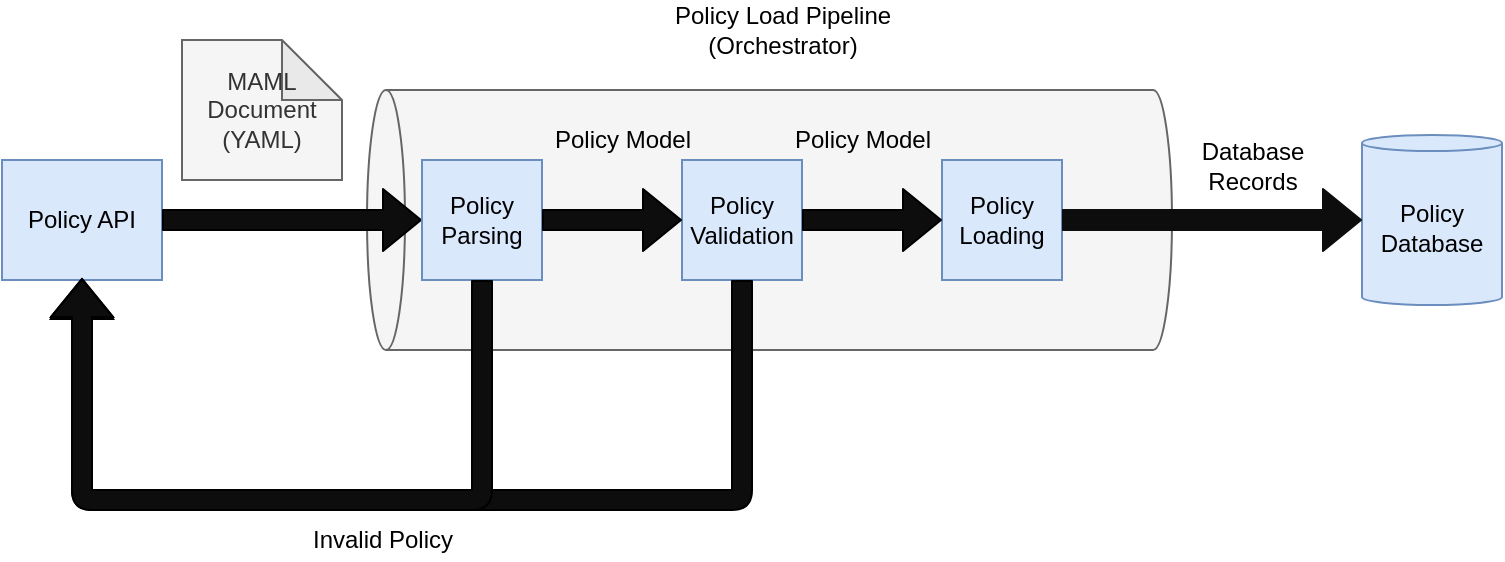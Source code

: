 <mxfile version="14.5.1" type="device" pages="2"><diagram id="bjcEDGzgxx7JPO4utDGD" name="Policy Load Pipeline"><mxGraphModel dx="946" dy="680" grid="1" gridSize="10" guides="1" tooltips="1" connect="1" arrows="1" fold="1" page="1" pageScale="1" pageWidth="850" pageHeight="1100" math="0" shadow="0"><root><mxCell id="0"/><mxCell id="1" parent="0"/><mxCell id="-QID8m4T6B8oSPpvAluY-1" value="" style="shape=cylinder3;whiteSpace=wrap;html=1;boundedLbl=1;backgroundOutline=1;size=9.5;rotation=-90;fillColor=#f5f5f5;strokeColor=#666666;fontColor=#333333;" vertex="1" parent="1"><mxGeometry x="378.75" y="98.75" width="130" height="402.5" as="geometry"/></mxCell><mxCell id="-QID8m4T6B8oSPpvAluY-2" value="Policy API" style="rounded=0;whiteSpace=wrap;html=1;fillColor=#dae8fc;strokeColor=#6c8ebf;" vertex="1" parent="1"><mxGeometry x="60" y="270" width="80" height="60" as="geometry"/></mxCell><mxCell id="-QID8m4T6B8oSPpvAluY-4" value="" style="shape=flexArrow;endArrow=classic;html=1;exitX=1;exitY=0.5;exitDx=0;exitDy=0;entryX=0;entryY=0.5;entryDx=0;entryDy=0;fillColor=#0D0D0D;" edge="1" parent="1" source="-QID8m4T6B8oSPpvAluY-2" target="-QID8m4T6B8oSPpvAluY-6"><mxGeometry width="50" height="50" relative="1" as="geometry"><mxPoint x="400" y="370" as="sourcePoint"/><mxPoint x="230" y="299" as="targetPoint"/></mxGeometry></mxCell><mxCell id="-QID8m4T6B8oSPpvAluY-5" value="MAML&lt;br&gt;Document&lt;br&gt;(YAML)" style="shape=note;whiteSpace=wrap;html=1;backgroundOutline=1;darkOpacity=0.05;fillColor=#f5f5f5;strokeColor=#666666;fontColor=#333333;" vertex="1" parent="1"><mxGeometry x="150" y="210" width="80" height="70" as="geometry"/></mxCell><mxCell id="-QID8m4T6B8oSPpvAluY-6" value="Policy Parsing" style="rounded=0;whiteSpace=wrap;html=1;fillColor=#dae8fc;strokeColor=#6c8ebf;" vertex="1" parent="1"><mxGeometry x="270" y="270" width="60" height="60" as="geometry"/></mxCell><mxCell id="-QID8m4T6B8oSPpvAluY-7" value="Policy Validation" style="rounded=0;whiteSpace=wrap;html=1;fillColor=#dae8fc;strokeColor=#6c8ebf;" vertex="1" parent="1"><mxGeometry x="400" y="270" width="60" height="60" as="geometry"/></mxCell><mxCell id="-QID8m4T6B8oSPpvAluY-9" value="Policy&lt;br&gt;Loading" style="rounded=0;whiteSpace=wrap;html=1;fillColor=#dae8fc;strokeColor=#6c8ebf;" vertex="1" parent="1"><mxGeometry x="530" y="270" width="60" height="60" as="geometry"/></mxCell><mxCell id="-QID8m4T6B8oSPpvAluY-10" value="Policy Database" style="shape=cylinder3;whiteSpace=wrap;html=1;boundedLbl=1;backgroundOutline=1;size=4;fillColor=#dae8fc;strokeColor=#6c8ebf;" vertex="1" parent="1"><mxGeometry x="740" y="257.5" width="70" height="85" as="geometry"/></mxCell><mxCell id="-QID8m4T6B8oSPpvAluY-12" value="" style="shape=flexArrow;endArrow=classic;html=1;exitX=1;exitY=0.5;exitDx=0;exitDy=0;entryX=0;entryY=0.5;entryDx=0;entryDy=0;fillColor=#0D0D0D;" edge="1" parent="1" source="-QID8m4T6B8oSPpvAluY-6" target="-QID8m4T6B8oSPpvAluY-7"><mxGeometry width="50" height="50" relative="1" as="geometry"><mxPoint x="150" y="310" as="sourcePoint"/><mxPoint x="280" y="310" as="targetPoint"/></mxGeometry></mxCell><mxCell id="-QID8m4T6B8oSPpvAluY-13" value="" style="shape=flexArrow;endArrow=classic;html=1;exitX=1;exitY=0.5;exitDx=0;exitDy=0;entryX=0;entryY=0.5;entryDx=0;entryDy=0;fillColor=#0D0D0D;" edge="1" parent="1" source="-QID8m4T6B8oSPpvAluY-7" target="-QID8m4T6B8oSPpvAluY-9"><mxGeometry width="50" height="50" relative="1" as="geometry"><mxPoint x="340" y="310" as="sourcePoint"/><mxPoint x="410" y="310" as="targetPoint"/></mxGeometry></mxCell><mxCell id="-QID8m4T6B8oSPpvAluY-14" value="" style="shape=flexArrow;endArrow=classic;html=1;exitX=1;exitY=0.5;exitDx=0;exitDy=0;entryX=0;entryY=0.5;entryDx=0;entryDy=0;entryPerimeter=0;strokeColor=#0D0D0D;fillColor=#0D0D0D;" edge="1" parent="1" source="-QID8m4T6B8oSPpvAluY-9" target="-QID8m4T6B8oSPpvAluY-10"><mxGeometry width="50" height="50" relative="1" as="geometry"><mxPoint x="350" y="320" as="sourcePoint"/><mxPoint x="420" y="320" as="targetPoint"/></mxGeometry></mxCell><mxCell id="-QID8m4T6B8oSPpvAluY-15" value="" style="shape=flexArrow;endArrow=classic;html=1;exitX=0.5;exitY=1;exitDx=0;exitDy=0;entryX=0.5;entryY=1;entryDx=0;entryDy=0;fillColor=#0D0D0D;" edge="1" parent="1" source="-QID8m4T6B8oSPpvAluY-7" target="-QID8m4T6B8oSPpvAluY-2"><mxGeometry width="50" height="50" relative="1" as="geometry"><mxPoint x="470" y="310" as="sourcePoint"/><mxPoint x="540" y="310" as="targetPoint"/><Array as="points"><mxPoint x="430" y="440"/><mxPoint x="100" y="440"/></Array></mxGeometry></mxCell><mxCell id="-QID8m4T6B8oSPpvAluY-17" value="" style="shape=flexArrow;endArrow=classic;html=1;fillColor=#0D0D0D;exitX=0.5;exitY=1;exitDx=0;exitDy=0;" edge="1" parent="1" source="-QID8m4T6B8oSPpvAluY-6"><mxGeometry width="50" height="50" relative="1" as="geometry"><mxPoint x="440" y="340" as="sourcePoint"/><mxPoint x="100" y="329" as="targetPoint"/><Array as="points"><mxPoint x="300" y="440"/><mxPoint x="100" y="440"/></Array></mxGeometry></mxCell><mxCell id="-QID8m4T6B8oSPpvAluY-18" value="Invalid Policy" style="text;html=1;align=center;verticalAlign=middle;resizable=0;points=[];autosize=1;" vertex="1" parent="1"><mxGeometry x="205" y="450" width="90" height="20" as="geometry"/></mxCell><mxCell id="-QID8m4T6B8oSPpvAluY-19" value="Policy Model" style="text;html=1;align=center;verticalAlign=middle;resizable=0;points=[];autosize=1;" vertex="1" parent="1"><mxGeometry x="330" y="250" width="80" height="20" as="geometry"/></mxCell><mxCell id="-QID8m4T6B8oSPpvAluY-20" value="Policy Model" style="text;html=1;align=center;verticalAlign=middle;resizable=0;points=[];autosize=1;" vertex="1" parent="1"><mxGeometry x="450" y="250" width="80" height="20" as="geometry"/></mxCell><mxCell id="-QID8m4T6B8oSPpvAluY-21" value="Database &lt;br&gt;Records" style="text;html=1;align=center;verticalAlign=middle;resizable=0;points=[];autosize=1;" vertex="1" parent="1"><mxGeometry x="650" y="257.5" width="70" height="30" as="geometry"/></mxCell><mxCell id="-QID8m4T6B8oSPpvAluY-22" value="Policy Load Pipeline&lt;br&gt;(Orchestrator)" style="text;html=1;align=center;verticalAlign=middle;resizable=0;points=[];autosize=1;" vertex="1" parent="1"><mxGeometry x="390" y="190" width="120" height="30" as="geometry"/></mxCell></root></mxGraphModel></diagram><diagram name="policy_load_controllers" id="wKwttYpDRgZqg__n8oDt"><mxGraphModel dx="946" dy="680" grid="1" gridSize="10" guides="1" tooltips="1" connect="1" arrows="1" fold="1" page="1" pageScale="1" pageWidth="850" pageHeight="1100" math="0" shadow="0"><root><mxCell id="0s9DgZ4fs7EAQEo9P84f-0"/><mxCell id="0s9DgZ4fs7EAQEo9P84f-1" parent="0s9DgZ4fs7EAQEo9P84f-0"/><mxCell id="0s9DgZ4fs7EAQEo9P84f-2" value="" style="shape=cylinder3;whiteSpace=wrap;html=1;boundedLbl=1;backgroundOutline=1;size=9.5;rotation=-90;fillColor=#f5f5f5;strokeColor=#666666;fontColor=#333333;" vertex="1" parent="0s9DgZ4fs7EAQEo9P84f-1"><mxGeometry x="371.78" y="158.96" width="140.37" height="626.42" as="geometry"/></mxCell><mxCell id="0s9DgZ4fs7EAQEo9P84f-4" value="" style="shape=flexArrow;endArrow=classic;html=1;entryX=0;entryY=0.5;entryDx=0;entryDy=0;fillColor=#0D0D0D;" edge="1" parent="0s9DgZ4fs7EAQEo9P84f-1" target="0s9DgZ4fs7EAQEo9P84f-6"><mxGeometry width="50" height="50" relative="1" as="geometry"><mxPoint x="40" y="470" as="sourcePoint"/><mxPoint x="230" y="299" as="targetPoint"/></mxGeometry></mxCell><mxCell id="0s9DgZ4fs7EAQEo9P84f-5" value="MAML&lt;br&gt;Document&lt;br&gt;(YAML)" style="shape=note;whiteSpace=wrap;html=1;backgroundOutline=1;darkOpacity=0.05;fillColor=#f5f5f5;strokeColor=#666666;fontColor=#333333;" vertex="1" parent="0s9DgZ4fs7EAQEo9P84f-1"><mxGeometry x="40" y="380" width="80" height="70" as="geometry"/></mxCell><mxCell id="0s9DgZ4fs7EAQEo9P84f-6" value="Policy Parsing" style="rounded=0;whiteSpace=wrap;html=1;fillColor=#dae8fc;strokeColor=#6c8ebf;" vertex="1" parent="0s9DgZ4fs7EAQEo9P84f-1"><mxGeometry x="170" y="440" width="60" height="60" as="geometry"/></mxCell><mxCell id="0s9DgZ4fs7EAQEo9P84f-12" value="" style="shape=flexArrow;endArrow=classic;html=1;strokeColor=#0D0D0D;fillColor=#0D0D0D;exitX=0.5;exitY=1;exitDx=0;exitDy=0;" edge="1" parent="0s9DgZ4fs7EAQEo9P84f-1" source="0s9DgZ4fs7EAQEo9P84f-28"><mxGeometry width="50" height="50" relative="1" as="geometry"><mxPoint x="650" y="460" as="sourcePoint"/><mxPoint x="580" y="640" as="targetPoint"/></mxGeometry></mxCell><mxCell id="0s9DgZ4fs7EAQEo9P84f-16" value="Policy&lt;br&gt;Model" style="text;html=1;align=center;verticalAlign=middle;resizable=0;points=[];autosize=1;" vertex="1" parent="0s9DgZ4fs7EAQEo9P84f-1"><mxGeometry x="230" y="420" width="50" height="30" as="geometry"/></mxCell><mxCell id="0s9DgZ4fs7EAQEo9P84f-18" value="Database &lt;br&gt;Records" style="text;html=1;align=center;verticalAlign=middle;resizable=0;points=[];autosize=1;" vertex="1" parent="0s9DgZ4fs7EAQEo9P84f-1"><mxGeometry x="500" y="550" width="70" height="30" as="geometry"/></mxCell><mxCell id="0s9DgZ4fs7EAQEo9P84f-19" value="Policy Load Pipeline&lt;br&gt;(Orchestrator)" style="text;html=1;align=center;verticalAlign=middle;resizable=0;points=[];autosize=1;fontStyle=1" vertex="1" parent="0s9DgZ4fs7EAQEo9P84f-1"><mxGeometry x="342.34" y="350" width="130" height="30" as="geometry"/></mxCell><mxCell id="0s9DgZ4fs7EAQEo9P84f-20" value="&lt;b&gt;Pre-validation&lt;/b&gt;" style="rounded=0;whiteSpace=wrap;html=1;verticalAlign=top;fillColor=#647687;strokeColor=#314354;fontColor=#ffffff;" vertex="1" parent="0s9DgZ4fs7EAQEo9P84f-1"><mxGeometry x="290" y="422.59" width="100" height="96.25" as="geometry"/></mxCell><mxCell id="0s9DgZ4fs7EAQEo9P84f-21" value="&lt;b&gt;Validation&lt;/b&gt;" style="rounded=0;whiteSpace=wrap;html=1;verticalAlign=top;fillColor=#647687;strokeColor=#314354;fontColor=#ffffff;" vertex="1" parent="0s9DgZ4fs7EAQEo9P84f-1"><mxGeometry x="420" y="420" width="100" height="100" as="geometry"/></mxCell><mxCell id="0s9DgZ4fs7EAQEo9P84f-22" value="&lt;b&gt;Post-load&lt;/b&gt;" style="rounded=0;whiteSpace=wrap;html=1;verticalAlign=top;fillColor=#647687;strokeColor=#314354;fontColor=#ffffff;" vertex="1" parent="0s9DgZ4fs7EAQEo9P84f-1"><mxGeometry x="640" y="420.72" width="100" height="100" as="geometry"/></mxCell><mxCell id="0s9DgZ4fs7EAQEo9P84f-24" value="" style="shape=flexArrow;endArrow=classic;html=1;exitX=1;exitY=0.5;exitDx=0;exitDy=0;entryX=0;entryY=0.5;entryDx=0;entryDy=0;fillColor=#0D0D0D;" edge="1" parent="0s9DgZ4fs7EAQEo9P84f-1" source="0s9DgZ4fs7EAQEo9P84f-6" target="0s9DgZ4fs7EAQEo9P84f-20"><mxGeometry width="50" height="50" relative="1" as="geometry"><mxPoint x="470" y="310" as="sourcePoint"/><mxPoint x="540" y="310" as="targetPoint"/></mxGeometry></mxCell><mxCell id="0s9DgZ4fs7EAQEo9P84f-25" value="" style="shape=flexArrow;endArrow=classic;html=1;exitX=1;exitY=0.5;exitDx=0;exitDy=0;fillColor=#0D0D0D;" edge="1" parent="0s9DgZ4fs7EAQEo9P84f-1" source="0s9DgZ4fs7EAQEo9P84f-20" target="0s9DgZ4fs7EAQEo9P84f-21"><mxGeometry width="50" height="50" relative="1" as="geometry"><mxPoint x="480" y="320" as="sourcePoint"/><mxPoint x="550" y="320" as="targetPoint"/></mxGeometry></mxCell><mxCell id="0s9DgZ4fs7EAQEo9P84f-26" value="" style="shape=flexArrow;endArrow=classic;html=1;exitX=1;exitY=0.5;exitDx=0;exitDy=0;entryX=0;entryY=0.5;entryDx=0;entryDy=0;fillColor=#0D0D0D;" edge="1" parent="0s9DgZ4fs7EAQEo9P84f-1" source="0s9DgZ4fs7EAQEo9P84f-21" target="0s9DgZ4fs7EAQEo9P84f-28"><mxGeometry width="50" height="50" relative="1" as="geometry"><mxPoint x="490" y="330" as="sourcePoint"/><mxPoint x="560" y="330" as="targetPoint"/></mxGeometry></mxCell><mxCell id="0s9DgZ4fs7EAQEo9P84f-28" value="Policy&lt;br&gt;Loading" style="rounded=0;whiteSpace=wrap;html=1;fillColor=#dae8fc;strokeColor=#6c8ebf;" vertex="1" parent="0s9DgZ4fs7EAQEo9P84f-1"><mxGeometry x="550" y="440.0" width="60" height="60" as="geometry"/></mxCell><mxCell id="1DyrlXbDxWPneu44phL4-1" value="" style="shape=flexArrow;endArrow=classic;html=1;exitX=1;exitY=0.5;exitDx=0;exitDy=0;entryX=0;entryY=0.5;entryDx=0;entryDy=0;fillColor=#0D0D0D;" edge="1" parent="0s9DgZ4fs7EAQEo9P84f-1" source="0s9DgZ4fs7EAQEo9P84f-28" target="0s9DgZ4fs7EAQEo9P84f-22"><mxGeometry width="50" height="50" relative="1" as="geometry"><mxPoint x="530" y="480" as="sourcePoint"/><mxPoint x="560" y="480" as="targetPoint"/></mxGeometry></mxCell></root></mxGraphModel></diagram></mxfile>